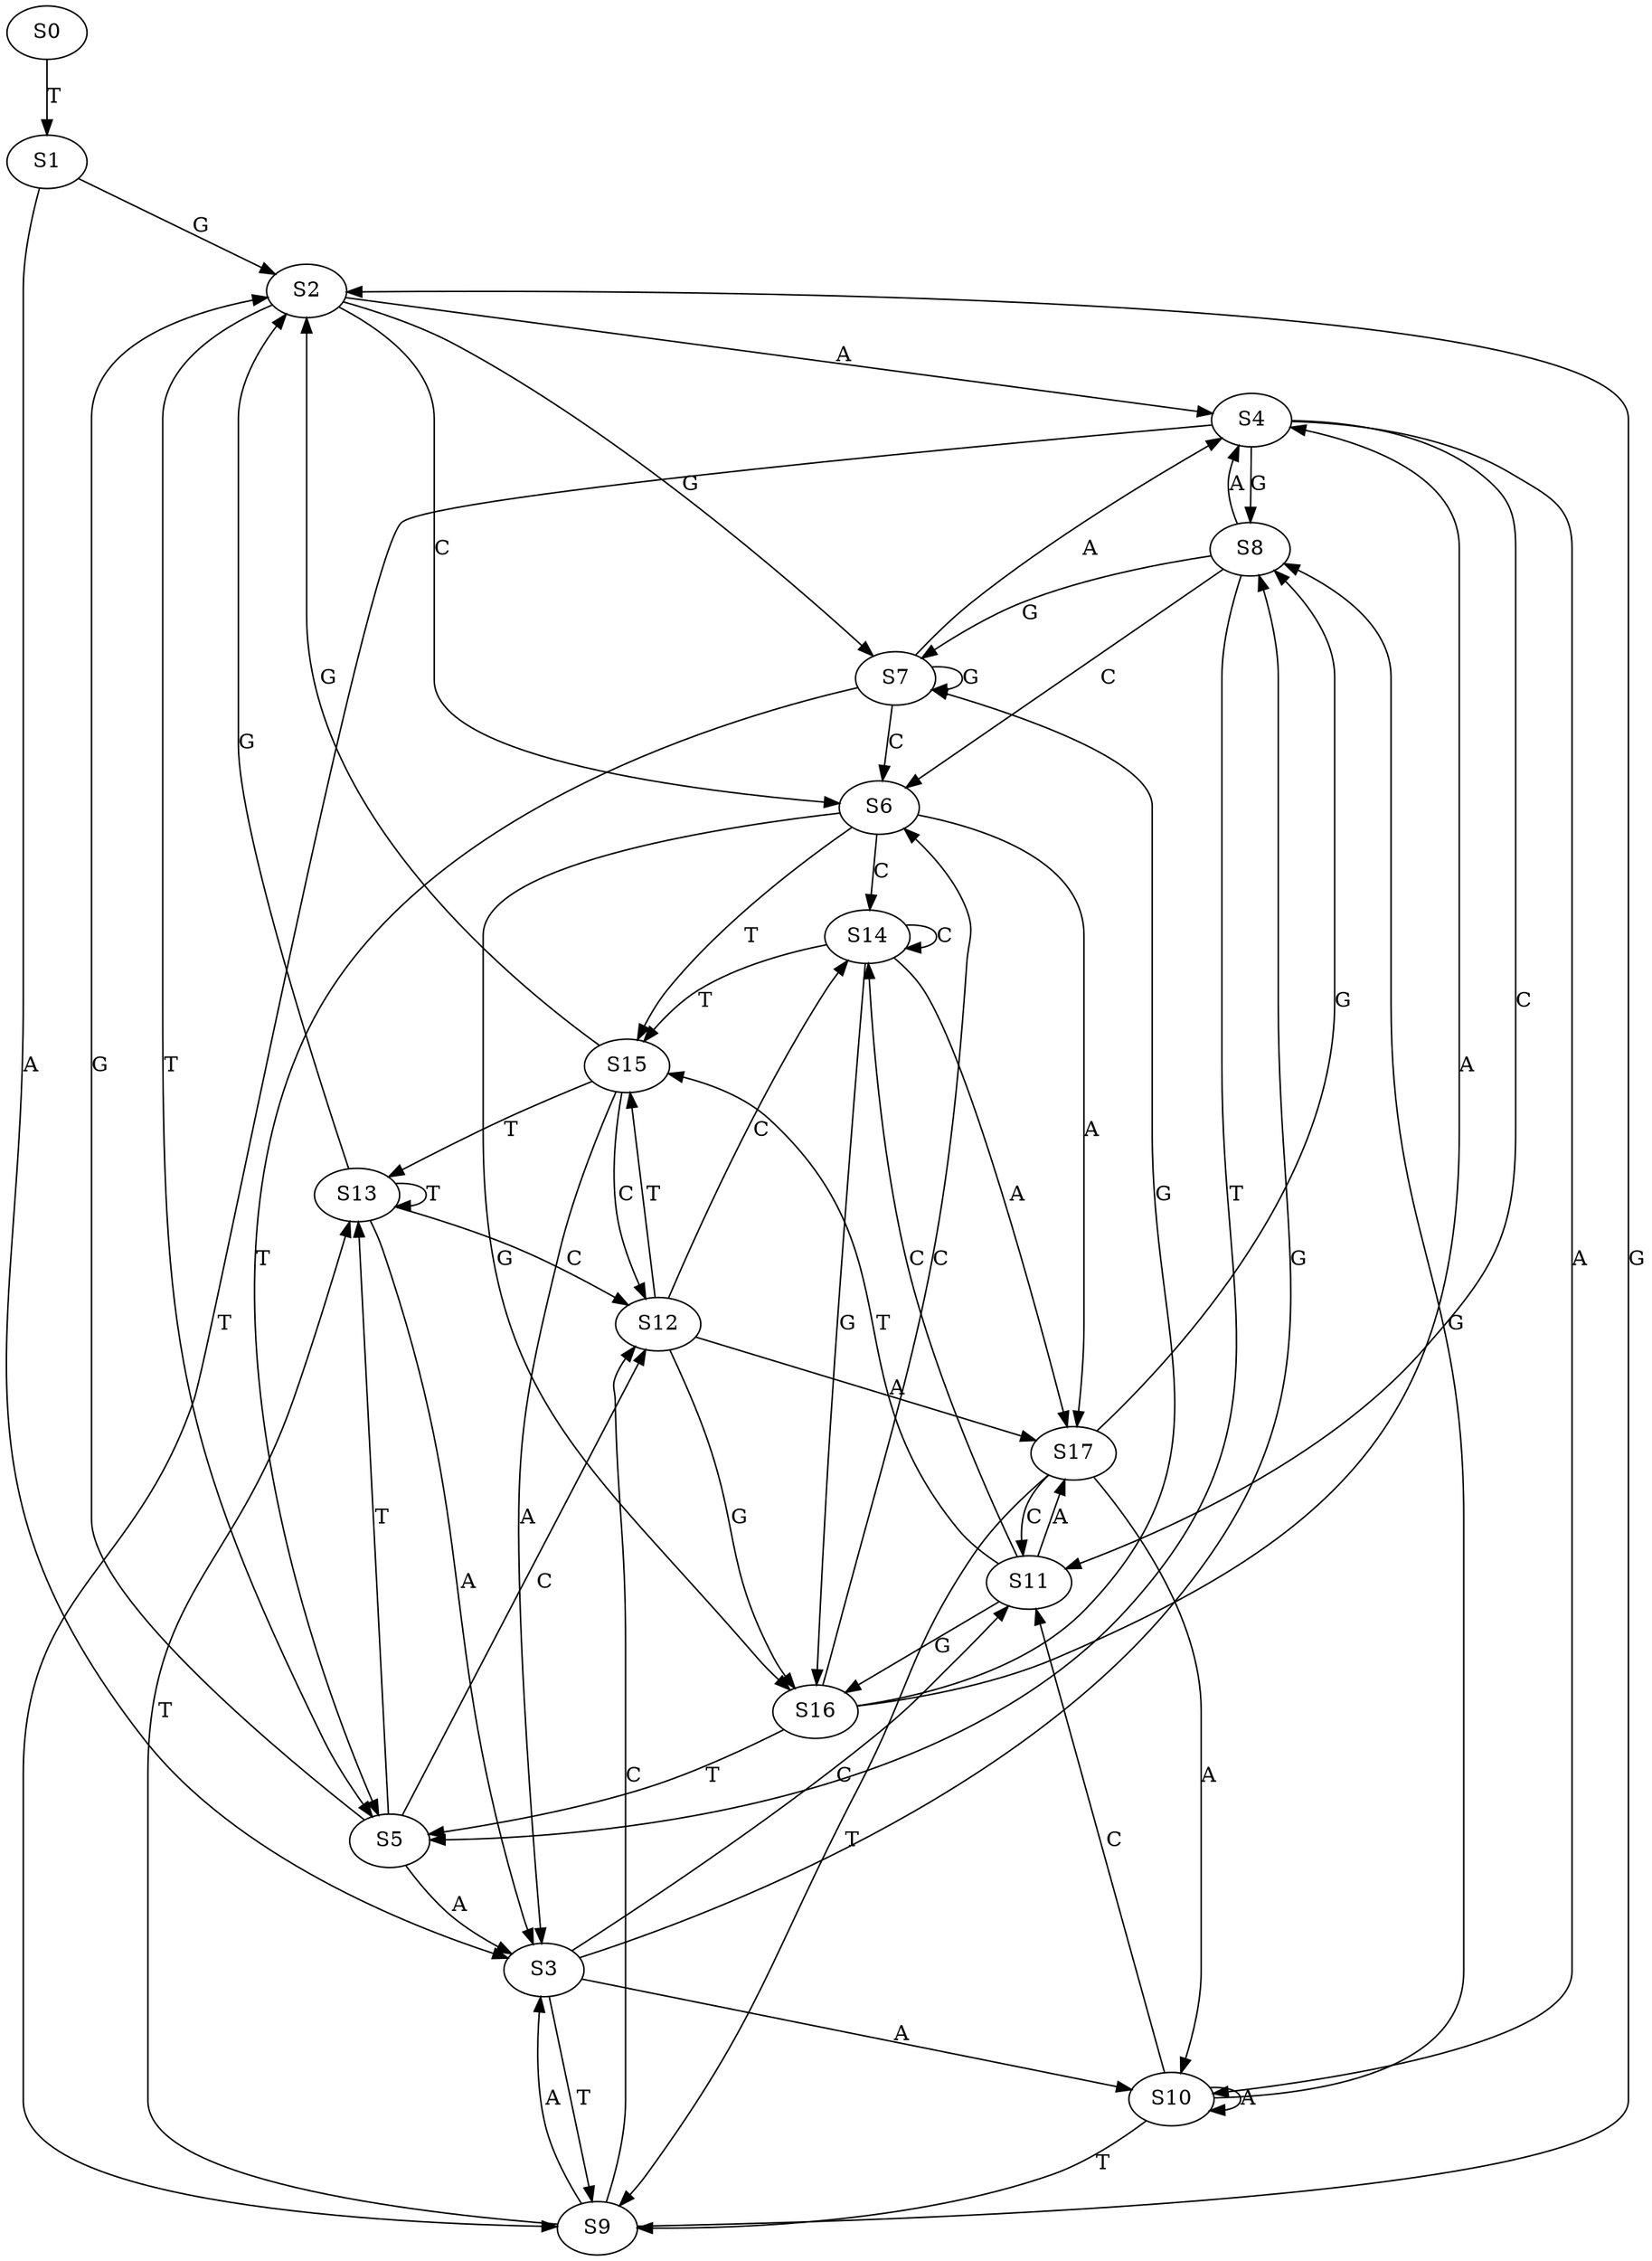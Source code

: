 strict digraph  {
	S0 -> S1 [ label = T ];
	S1 -> S2 [ label = G ];
	S1 -> S3 [ label = A ];
	S2 -> S4 [ label = A ];
	S2 -> S5 [ label = T ];
	S2 -> S6 [ label = C ];
	S2 -> S7 [ label = G ];
	S3 -> S8 [ label = G ];
	S3 -> S9 [ label = T ];
	S3 -> S10 [ label = A ];
	S3 -> S11 [ label = C ];
	S4 -> S8 [ label = G ];
	S4 -> S10 [ label = A ];
	S4 -> S11 [ label = C ];
	S4 -> S9 [ label = T ];
	S5 -> S3 [ label = A ];
	S5 -> S12 [ label = C ];
	S5 -> S2 [ label = G ];
	S5 -> S13 [ label = T ];
	S6 -> S14 [ label = C ];
	S6 -> S15 [ label = T ];
	S6 -> S16 [ label = G ];
	S6 -> S17 [ label = A ];
	S7 -> S4 [ label = A ];
	S7 -> S5 [ label = T ];
	S7 -> S7 [ label = G ];
	S7 -> S6 [ label = C ];
	S8 -> S5 [ label = T ];
	S8 -> S7 [ label = G ];
	S8 -> S4 [ label = A ];
	S8 -> S6 [ label = C ];
	S9 -> S3 [ label = A ];
	S9 -> S12 [ label = C ];
	S9 -> S13 [ label = T ];
	S9 -> S2 [ label = G ];
	S10 -> S9 [ label = T ];
	S10 -> S11 [ label = C ];
	S10 -> S8 [ label = G ];
	S10 -> S10 [ label = A ];
	S11 -> S17 [ label = A ];
	S11 -> S15 [ label = T ];
	S11 -> S14 [ label = C ];
	S11 -> S16 [ label = G ];
	S12 -> S15 [ label = T ];
	S12 -> S16 [ label = G ];
	S12 -> S14 [ label = C ];
	S12 -> S17 [ label = A ];
	S13 -> S12 [ label = C ];
	S13 -> S2 [ label = G ];
	S13 -> S13 [ label = T ];
	S13 -> S3 [ label = A ];
	S14 -> S16 [ label = G ];
	S14 -> S14 [ label = C ];
	S14 -> S17 [ label = A ];
	S14 -> S15 [ label = T ];
	S15 -> S2 [ label = G ];
	S15 -> S12 [ label = C ];
	S15 -> S3 [ label = A ];
	S15 -> S13 [ label = T ];
	S16 -> S7 [ label = G ];
	S16 -> S5 [ label = T ];
	S16 -> S4 [ label = A ];
	S16 -> S6 [ label = C ];
	S17 -> S8 [ label = G ];
	S17 -> S9 [ label = T ];
	S17 -> S11 [ label = C ];
	S17 -> S10 [ label = A ];
}
